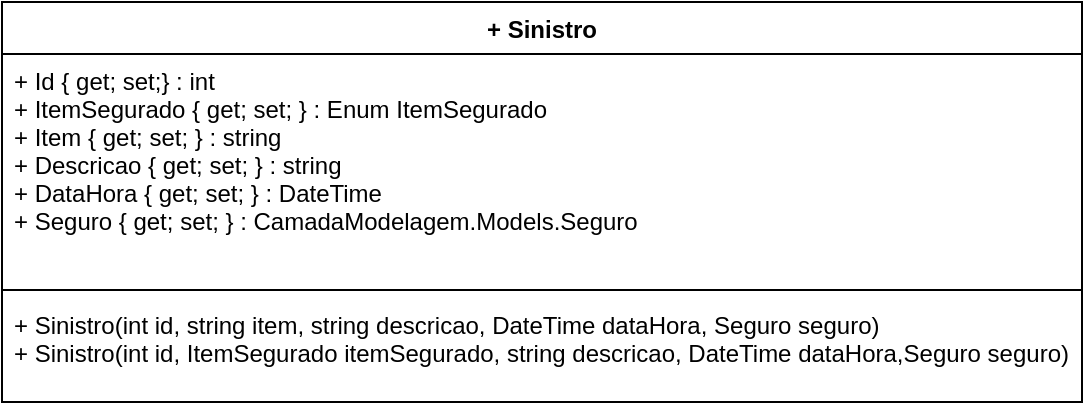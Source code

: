 <mxfile version="12.2.0" type="device" pages="1"><diagram id="aeH4SGEEoyOoiou1zF-Y" name="Page-1"><mxGraphModel dx="984" dy="349" grid="1" gridSize="10" guides="1" tooltips="1" connect="1" arrows="1" fold="1" page="1" pageScale="1" pageWidth="1169" pageHeight="827" math="0" shadow="0"><root><mxCell id="0"/><mxCell id="1" parent="0"/><mxCell id="QVzqmgC1aSP6FY4luHf9-1" value="+ Sinistro" style="swimlane;fontStyle=1;align=center;verticalAlign=top;childLayout=stackLayout;horizontal=1;startSize=26;horizontalStack=0;resizeParent=1;resizeParentMax=0;resizeLast=0;collapsible=1;marginBottom=0;" vertex="1" parent="1"><mxGeometry x="80" y="70" width="540" height="200" as="geometry"/></mxCell><mxCell id="QVzqmgC1aSP6FY4luHf9-2" value="+ Id { get; set;} : int&#10;+ ItemSegurado { get; set; } : Enum ItemSegurado&#10;+ Item { get; set; } : string&#10;+ Descricao { get; set; } : string&#10;+ DataHora { get; set; } : DateTime&#10;+ Seguro { get; set; } : CamadaModelagem.Models.Seguro" style="text;strokeColor=none;fillColor=none;align=left;verticalAlign=top;spacingLeft=4;spacingRight=4;overflow=hidden;rotatable=0;points=[[0,0.5],[1,0.5]];portConstraint=eastwest;" vertex="1" parent="QVzqmgC1aSP6FY4luHf9-1"><mxGeometry y="26" width="540" height="114" as="geometry"/></mxCell><mxCell id="QVzqmgC1aSP6FY4luHf9-3" value="" style="line;strokeWidth=1;fillColor=none;align=left;verticalAlign=middle;spacingTop=-1;spacingLeft=3;spacingRight=3;rotatable=0;labelPosition=right;points=[];portConstraint=eastwest;" vertex="1" parent="QVzqmgC1aSP6FY4luHf9-1"><mxGeometry y="140" width="540" height="8" as="geometry"/></mxCell><mxCell id="QVzqmgC1aSP6FY4luHf9-4" value="+ Sinistro(int id, string item, string descricao, DateTime dataHora, Seguro seguro)&#10;+ Sinistro(int id, ItemSegurado itemSegurado, string descricao, DateTime dataHora,Seguro seguro)" style="text;strokeColor=none;fillColor=none;align=left;verticalAlign=top;spacingLeft=4;spacingRight=4;overflow=hidden;rotatable=0;points=[[0,0.5],[1,0.5]];portConstraint=eastwest;" vertex="1" parent="QVzqmgC1aSP6FY4luHf9-1"><mxGeometry y="148" width="540" height="52" as="geometry"/></mxCell></root></mxGraphModel></diagram></mxfile>